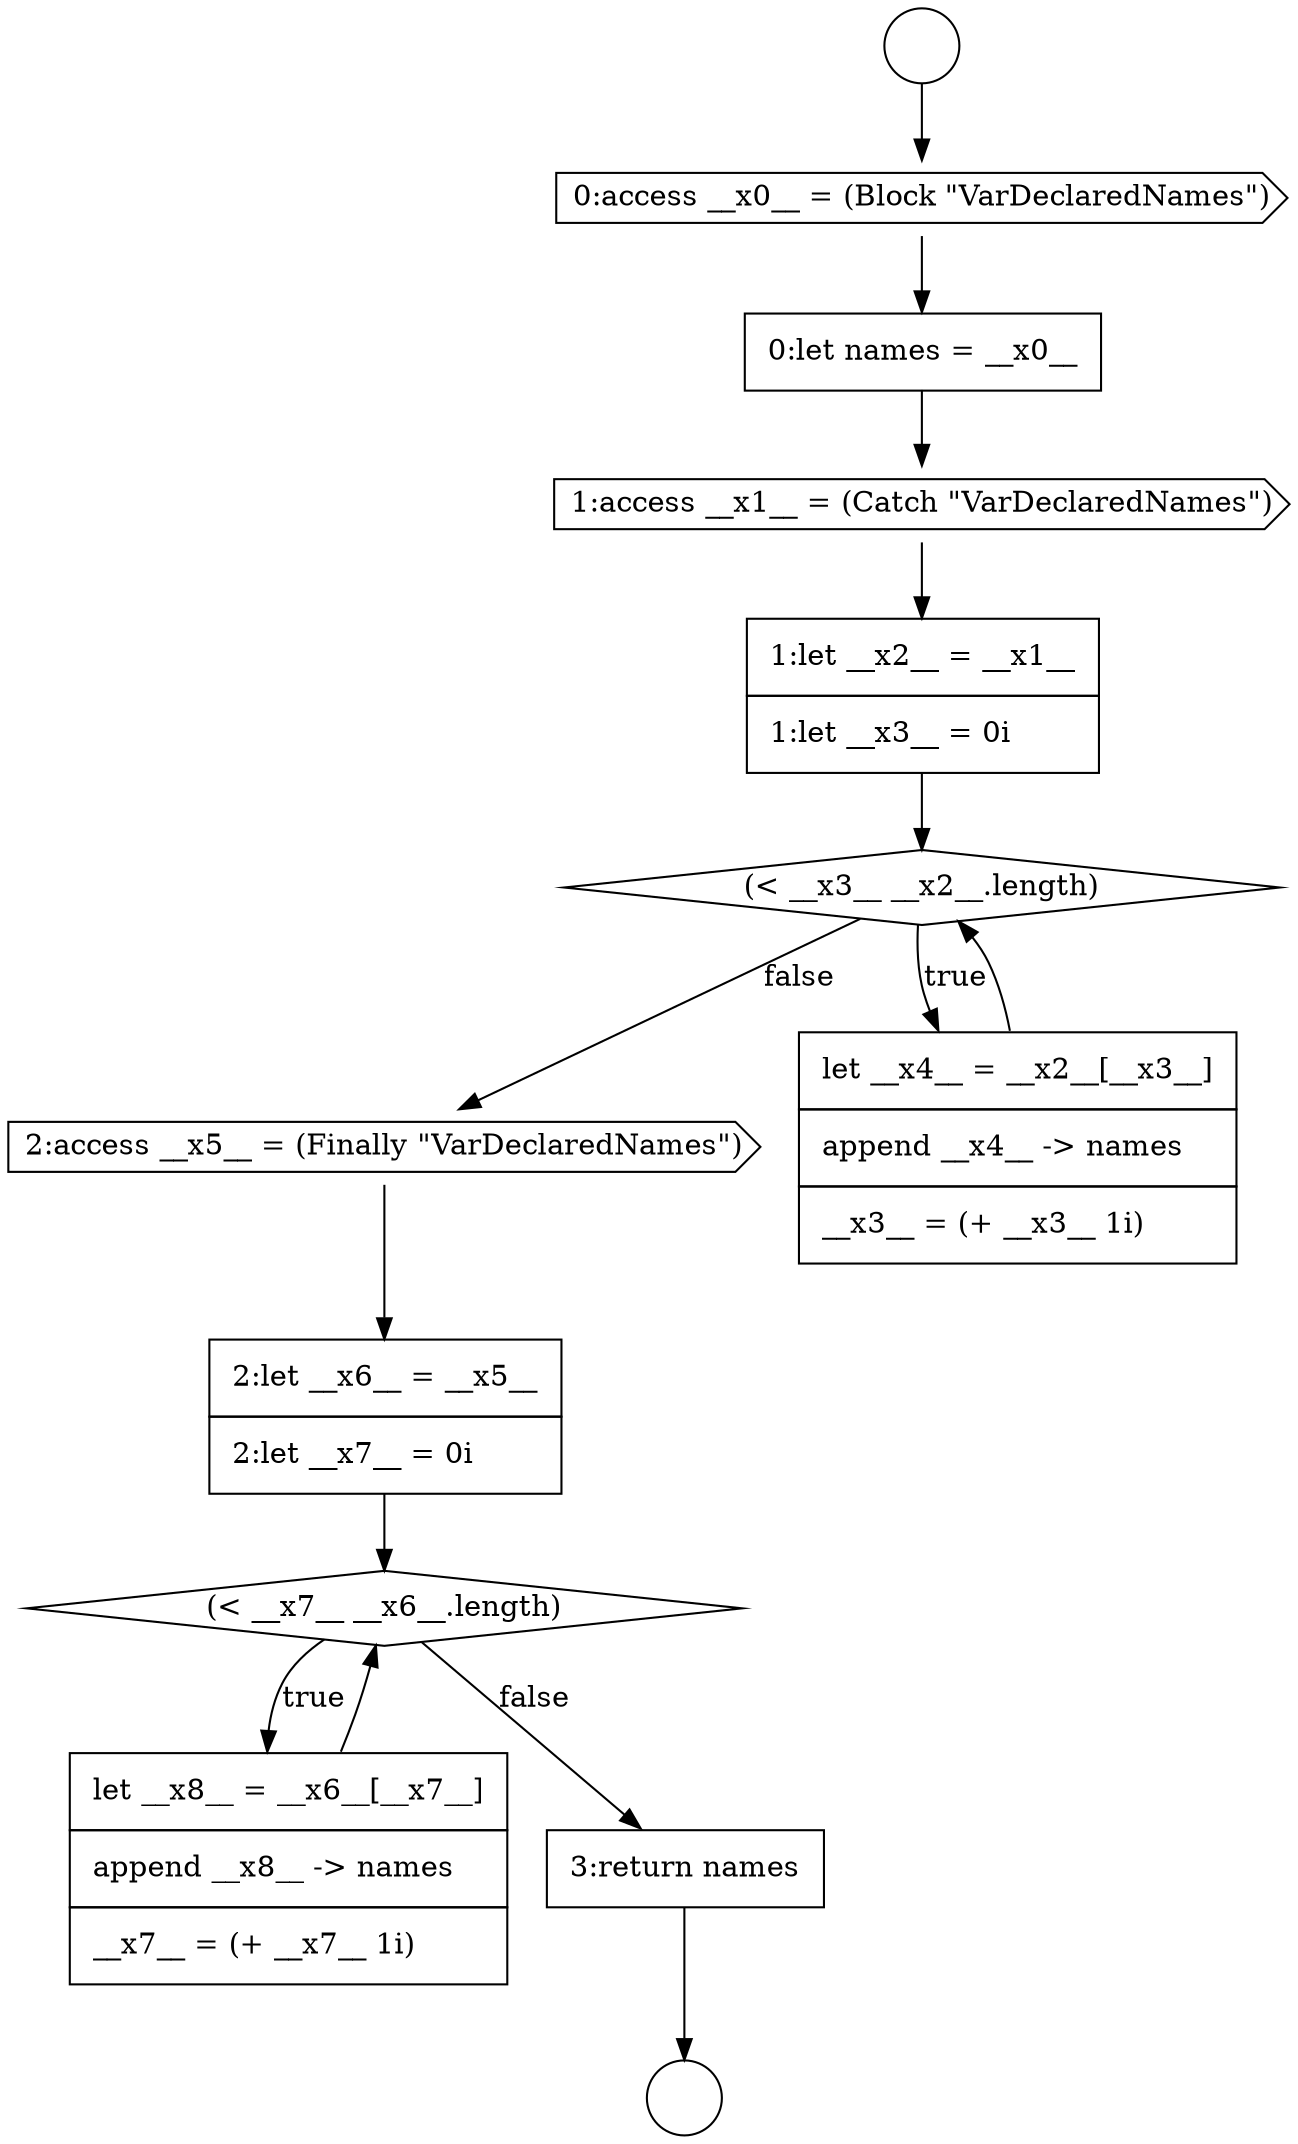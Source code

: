 digraph {
  node7569 [shape=diamond, label=<<font color="black">(&lt; __x7__ __x6__.length)</font>> color="black" fillcolor="white" style=filled]
  node7560 [shape=circle label=" " color="black" fillcolor="white" style=filled]
  node7564 [shape=none, margin=0, label=<<font color="black">
    <table border="0" cellborder="1" cellspacing="0" cellpadding="10">
      <tr><td align="left">1:let __x2__ = __x1__</td></tr>
      <tr><td align="left">1:let __x3__ = 0i</td></tr>
    </table>
  </font>> color="black" fillcolor="white" style=filled]
  node7565 [shape=diamond, label=<<font color="black">(&lt; __x3__ __x2__.length)</font>> color="black" fillcolor="white" style=filled]
  node7559 [shape=circle label=" " color="black" fillcolor="white" style=filled]
  node7567 [shape=cds, label=<<font color="black">2:access __x5__ = (Finally &quot;VarDeclaredNames&quot;)</font>> color="black" fillcolor="white" style=filled]
  node7568 [shape=none, margin=0, label=<<font color="black">
    <table border="0" cellborder="1" cellspacing="0" cellpadding="10">
      <tr><td align="left">2:let __x6__ = __x5__</td></tr>
      <tr><td align="left">2:let __x7__ = 0i</td></tr>
    </table>
  </font>> color="black" fillcolor="white" style=filled]
  node7570 [shape=none, margin=0, label=<<font color="black">
    <table border="0" cellborder="1" cellspacing="0" cellpadding="10">
      <tr><td align="left">let __x8__ = __x6__[__x7__]</td></tr>
      <tr><td align="left">append __x8__ -&gt; names</td></tr>
      <tr><td align="left">__x7__ = (+ __x7__ 1i)</td></tr>
    </table>
  </font>> color="black" fillcolor="white" style=filled]
  node7563 [shape=cds, label=<<font color="black">1:access __x1__ = (Catch &quot;VarDeclaredNames&quot;)</font>> color="black" fillcolor="white" style=filled]
  node7566 [shape=none, margin=0, label=<<font color="black">
    <table border="0" cellborder="1" cellspacing="0" cellpadding="10">
      <tr><td align="left">let __x4__ = __x2__[__x3__]</td></tr>
      <tr><td align="left">append __x4__ -&gt; names</td></tr>
      <tr><td align="left">__x3__ = (+ __x3__ 1i)</td></tr>
    </table>
  </font>> color="black" fillcolor="white" style=filled]
  node7561 [shape=cds, label=<<font color="black">0:access __x0__ = (Block &quot;VarDeclaredNames&quot;)</font>> color="black" fillcolor="white" style=filled]
  node7571 [shape=none, margin=0, label=<<font color="black">
    <table border="0" cellborder="1" cellspacing="0" cellpadding="10">
      <tr><td align="left">3:return names</td></tr>
    </table>
  </font>> color="black" fillcolor="white" style=filled]
  node7562 [shape=none, margin=0, label=<<font color="black">
    <table border="0" cellborder="1" cellspacing="0" cellpadding="10">
      <tr><td align="left">0:let names = __x0__</td></tr>
    </table>
  </font>> color="black" fillcolor="white" style=filled]
  node7562 -> node7563 [ color="black"]
  node7559 -> node7561 [ color="black"]
  node7568 -> node7569 [ color="black"]
  node7570 -> node7569 [ color="black"]
  node7567 -> node7568 [ color="black"]
  node7565 -> node7566 [label=<<font color="black">true</font>> color="black"]
  node7565 -> node7567 [label=<<font color="black">false</font>> color="black"]
  node7564 -> node7565 [ color="black"]
  node7569 -> node7570 [label=<<font color="black">true</font>> color="black"]
  node7569 -> node7571 [label=<<font color="black">false</font>> color="black"]
  node7571 -> node7560 [ color="black"]
  node7563 -> node7564 [ color="black"]
  node7566 -> node7565 [ color="black"]
  node7561 -> node7562 [ color="black"]
}
